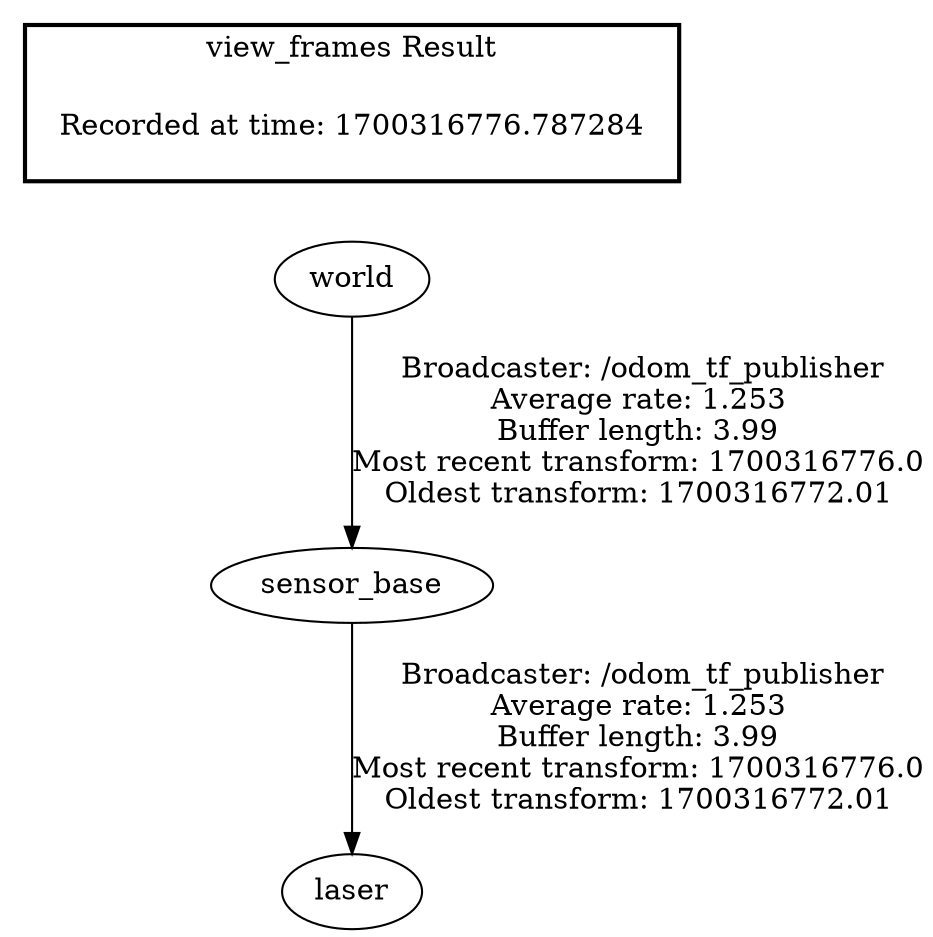 digraph G {
"world" -> "sensor_base"[label=" Broadcaster: /odom_tf_publisher\nAverage rate: 1.253\nBuffer length: 3.99\nMost recent transform: 1700316776.0\nOldest transform: 1700316772.01\n"];
"sensor_base" -> "laser"[label=" Broadcaster: /odom_tf_publisher\nAverage rate: 1.253\nBuffer length: 3.99\nMost recent transform: 1700316776.0\nOldest transform: 1700316772.01\n"];
edge [style=invis];
 subgraph cluster_legend { style=bold; color=black; label ="view_frames Result";
"Recorded at time: 1700316776.787284"[ shape=plaintext ] ;
}->"world";
}